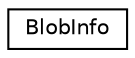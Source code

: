 digraph "Graphical Class Hierarchy"
{
 // LATEX_PDF_SIZE
  edge [fontname="Helvetica",fontsize="10",labelfontname="Helvetica",labelfontsize="10"];
  node [fontname="Helvetica",fontsize="10",shape=record];
  rankdir="LR";
  Node0 [label="BlobInfo",height=0.2,width=0.4,color="black", fillcolor="white", style="filled",URL="$structarm__compute_1_1_blob_info.xhtml",tooltip="Meta-data information for each blob."];
}
